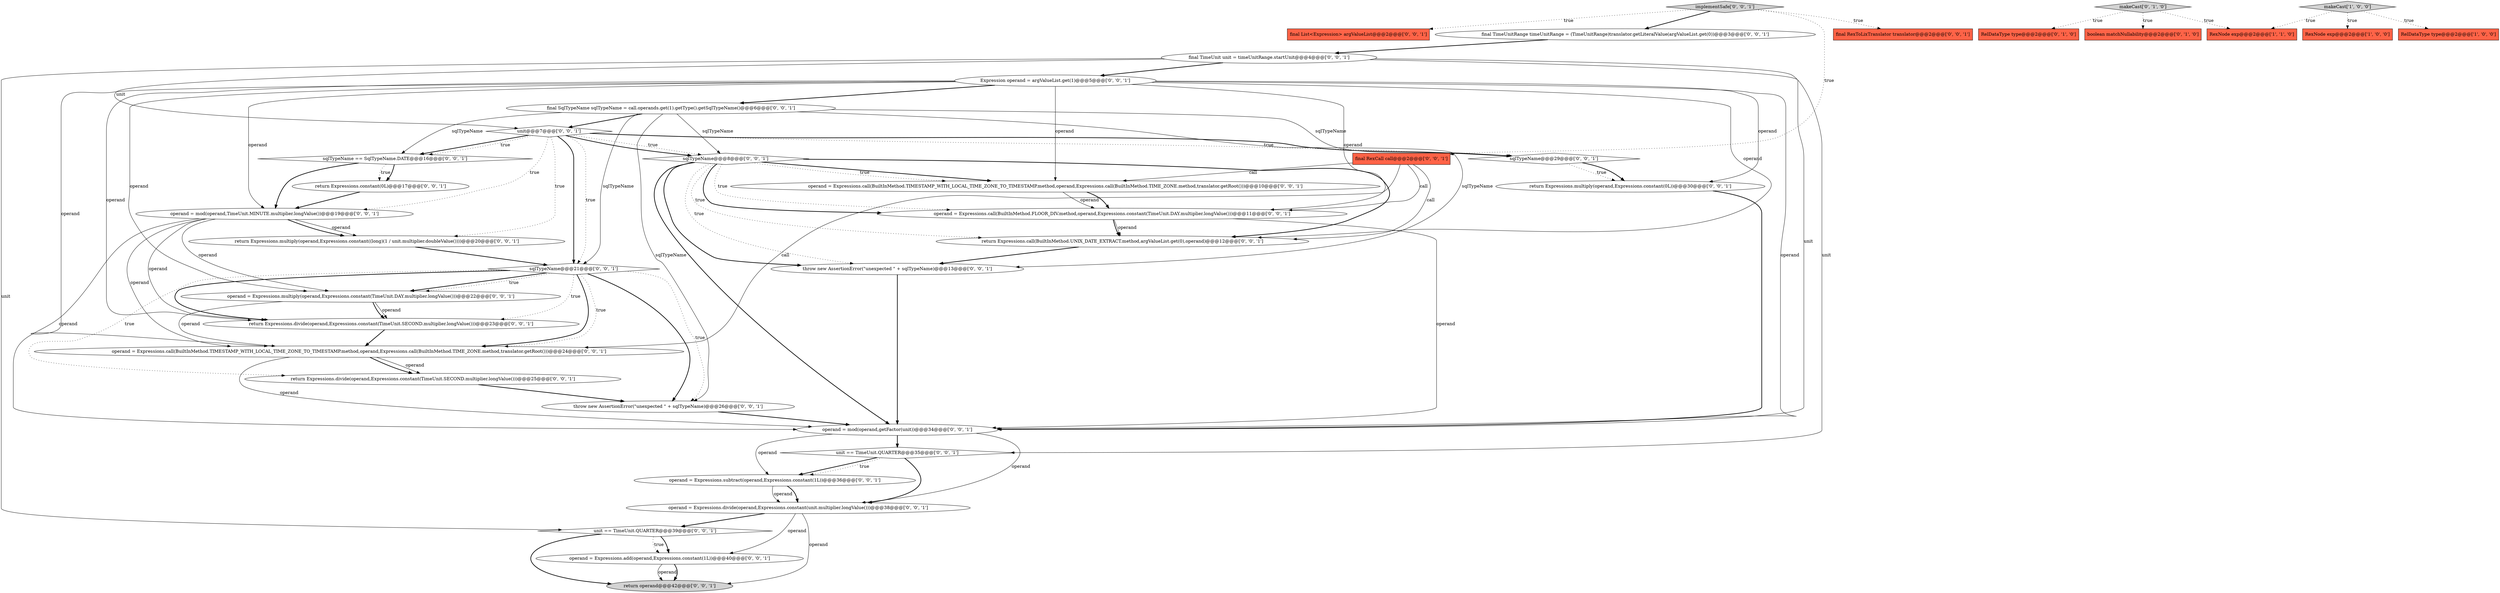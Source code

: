 digraph {
11 [style = filled, label = "implementSafe['0', '0', '1']", fillcolor = lightgray, shape = diamond image = "AAA0AAABBB3BBB"];
17 [style = filled, label = "sqlTypeName == SqlTypeName.DATE@@@16@@@['0', '0', '1']", fillcolor = white, shape = diamond image = "AAA0AAABBB3BBB"];
9 [style = filled, label = "throw new AssertionError(\"unexpected \" + sqlTypeName)@@@13@@@['0', '0', '1']", fillcolor = white, shape = ellipse image = "AAA0AAABBB3BBB"];
39 [style = filled, label = "operand = Expressions.call(BuiltInMethod.TIMESTAMP_WITH_LOCAL_TIME_ZONE_TO_TIMESTAMP.method,operand,Expressions.call(BuiltInMethod.TIME_ZONE.method,translator.getRoot()))@@@10@@@['0', '0', '1']", fillcolor = white, shape = ellipse image = "AAA0AAABBB3BBB"];
15 [style = filled, label = "return Expressions.call(BuiltInMethod.UNIX_DATE_EXTRACT.method,argValueList.get(0),operand)@@@12@@@['0', '0', '1']", fillcolor = white, shape = ellipse image = "AAA0AAABBB3BBB"];
7 [style = filled, label = "sqlTypeName@@@8@@@['0', '0', '1']", fillcolor = white, shape = diamond image = "AAA0AAABBB3BBB"];
30 [style = filled, label = "return Expressions.constant(0L)@@@17@@@['0', '0', '1']", fillcolor = white, shape = ellipse image = "AAA0AAABBB3BBB"];
37 [style = filled, label = "Expression operand = argValueList.get(1)@@@5@@@['0', '0', '1']", fillcolor = white, shape = ellipse image = "AAA0AAABBB3BBB"];
32 [style = filled, label = "sqlTypeName@@@29@@@['0', '0', '1']", fillcolor = white, shape = diamond image = "AAA0AAABBB3BBB"];
8 [style = filled, label = "final List<Expression> argValueList@@@2@@@['0', '0', '1']", fillcolor = tomato, shape = box image = "AAA0AAABBB3BBB"];
6 [style = filled, label = "RelDataType type@@@2@@@['0', '1', '0']", fillcolor = tomato, shape = box image = "AAA0AAABBB2BBB"];
1 [style = filled, label = "RexNode exp@@@2@@@['1', '0', '0']", fillcolor = tomato, shape = box image = "AAA0AAABBB1BBB"];
20 [style = filled, label = "operand = Expressions.subtract(operand,Expressions.constant(1L))@@@36@@@['0', '0', '1']", fillcolor = white, shape = ellipse image = "AAA0AAABBB3BBB"];
22 [style = filled, label = "final RexCall call@@@2@@@['0', '0', '1']", fillcolor = tomato, shape = box image = "AAA0AAABBB3BBB"];
16 [style = filled, label = "operand = Expressions.divide(operand,Expressions.constant(unit.multiplier.longValue()))@@@38@@@['0', '0', '1']", fillcolor = white, shape = ellipse image = "AAA0AAABBB3BBB"];
13 [style = filled, label = "return Expressions.divide(operand,Expressions.constant(TimeUnit.SECOND.multiplier.longValue()))@@@23@@@['0', '0', '1']", fillcolor = white, shape = ellipse image = "AAA0AAABBB3BBB"];
35 [style = filled, label = "unit == TimeUnit.QUARTER@@@39@@@['0', '0', '1']", fillcolor = white, shape = diamond image = "AAA0AAABBB3BBB"];
0 [style = filled, label = "RelDataType type@@@2@@@['1', '0', '0']", fillcolor = tomato, shape = box image = "AAA0AAABBB1BBB"];
33 [style = filled, label = "return operand@@@42@@@['0', '0', '1']", fillcolor = lightgray, shape = ellipse image = "AAA0AAABBB3BBB"];
28 [style = filled, label = "operand = mod(operand,getFactor(unit))@@@34@@@['0', '0', '1']", fillcolor = white, shape = ellipse image = "AAA0AAABBB3BBB"];
38 [style = filled, label = "operand = Expressions.call(BuiltInMethod.TIMESTAMP_WITH_LOCAL_TIME_ZONE_TO_TIMESTAMP.method,operand,Expressions.call(BuiltInMethod.TIME_ZONE.method,translator.getRoot()))@@@24@@@['0', '0', '1']", fillcolor = white, shape = ellipse image = "AAA0AAABBB3BBB"];
4 [style = filled, label = "boolean matchNullability@@@2@@@['0', '1', '0']", fillcolor = tomato, shape = box image = "AAA0AAABBB2BBB"];
10 [style = filled, label = "operand = Expressions.add(operand,Expressions.constant(1L))@@@40@@@['0', '0', '1']", fillcolor = white, shape = ellipse image = "AAA0AAABBB3BBB"];
26 [style = filled, label = "final TimeUnitRange timeUnitRange = (TimeUnitRange)translator.getLiteralValue(argValueList.get(0))@@@3@@@['0', '0', '1']", fillcolor = white, shape = ellipse image = "AAA0AAABBB3BBB"];
23 [style = filled, label = "return Expressions.multiply(operand,Expressions.constant((long)(1 / unit.multiplier.doubleValue())))@@@20@@@['0', '0', '1']", fillcolor = white, shape = ellipse image = "AAA0AAABBB3BBB"];
31 [style = filled, label = "throw new AssertionError(\"unexpected \" + sqlTypeName)@@@26@@@['0', '0', '1']", fillcolor = white, shape = ellipse image = "AAA0AAABBB3BBB"];
19 [style = filled, label = "sqlTypeName@@@21@@@['0', '0', '1']", fillcolor = white, shape = diamond image = "AAA0AAABBB3BBB"];
5 [style = filled, label = "makeCast['0', '1', '0']", fillcolor = lightgray, shape = diamond image = "AAA0AAABBB2BBB"];
21 [style = filled, label = "operand = mod(operand,TimeUnit.MINUTE.multiplier.longValue())@@@19@@@['0', '0', '1']", fillcolor = white, shape = ellipse image = "AAA0AAABBB3BBB"];
12 [style = filled, label = "unit == TimeUnit.QUARTER@@@35@@@['0', '0', '1']", fillcolor = white, shape = diamond image = "AAA0AAABBB3BBB"];
25 [style = filled, label = "return Expressions.divide(operand,Expressions.constant(TimeUnit.SECOND.multiplier.longValue()))@@@25@@@['0', '0', '1']", fillcolor = white, shape = ellipse image = "AAA0AAABBB3BBB"];
14 [style = filled, label = "return Expressions.multiply(operand,Expressions.constant(0L))@@@30@@@['0', '0', '1']", fillcolor = white, shape = ellipse image = "AAA0AAABBB3BBB"];
29 [style = filled, label = "final SqlTypeName sqlTypeName = call.operands.get(1).getType().getSqlTypeName()@@@6@@@['0', '0', '1']", fillcolor = white, shape = ellipse image = "AAA0AAABBB3BBB"];
27 [style = filled, label = "operand = Expressions.multiply(operand,Expressions.constant(TimeUnit.DAY.multiplier.longValue()))@@@22@@@['0', '0', '1']", fillcolor = white, shape = ellipse image = "AAA0AAABBB3BBB"];
24 [style = filled, label = "final TimeUnit unit = timeUnitRange.startUnit@@@4@@@['0', '0', '1']", fillcolor = white, shape = ellipse image = "AAA0AAABBB3BBB"];
3 [style = filled, label = "RexNode exp@@@2@@@['1', '1', '0']", fillcolor = tomato, shape = box image = "AAA0AAABBB1BBB"];
18 [style = filled, label = "final RexToLixTranslator translator@@@2@@@['0', '0', '1']", fillcolor = tomato, shape = box image = "AAA0AAABBB3BBB"];
34 [style = filled, label = "unit@@@7@@@['0', '0', '1']", fillcolor = white, shape = diamond image = "AAA0AAABBB3BBB"];
36 [style = filled, label = "operand = Expressions.call(BuiltInMethod.FLOOR_DIV.method,operand,Expressions.constant(TimeUnit.DAY.multiplier.longValue()))@@@11@@@['0', '0', '1']", fillcolor = white, shape = ellipse image = "AAA0AAABBB3BBB"];
2 [style = filled, label = "makeCast['1', '0', '0']", fillcolor = lightgray, shape = diamond image = "AAA0AAABBB1BBB"];
7->28 [style = bold, label=""];
35->33 [style = bold, label=""];
24->35 [style = solid, label="unit"];
30->21 [style = bold, label=""];
21->23 [style = solid, label="operand"];
17->21 [style = bold, label=""];
21->13 [style = solid, label="operand"];
37->14 [style = solid, label="operand"];
5->3 [style = dotted, label="true"];
36->15 [style = solid, label="operand"];
38->28 [style = solid, label="operand"];
5->4 [style = dotted, label="true"];
19->38 [style = bold, label=""];
19->38 [style = dotted, label="true"];
34->19 [style = dotted, label="true"];
13->38 [style = bold, label=""];
12->16 [style = bold, label=""];
19->27 [style = bold, label=""];
14->28 [style = bold, label=""];
7->36 [style = bold, label=""];
27->13 [style = solid, label="operand"];
39->36 [style = solid, label="operand"];
7->15 [style = dotted, label="true"];
34->23 [style = dotted, label="true"];
34->7 [style = dotted, label="true"];
37->38 [style = solid, label="operand"];
37->36 [style = solid, label="operand"];
37->13 [style = solid, label="operand"];
29->7 [style = solid, label="sqlTypeName"];
9->28 [style = bold, label=""];
16->35 [style = bold, label=""];
38->25 [style = bold, label=""];
26->24 [style = bold, label=""];
24->37 [style = bold, label=""];
2->3 [style = dotted, label="true"];
15->9 [style = bold, label=""];
20->16 [style = bold, label=""];
24->12 [style = solid, label="unit"];
7->9 [style = bold, label=""];
11->26 [style = bold, label=""];
32->14 [style = dotted, label="true"];
22->39 [style = solid, label="call"];
34->17 [style = bold, label=""];
37->28 [style = solid, label="operand"];
39->36 [style = bold, label=""];
2->1 [style = dotted, label="true"];
7->39 [style = bold, label=""];
12->20 [style = bold, label=""];
37->15 [style = solid, label="operand"];
17->30 [style = dotted, label="true"];
37->27 [style = solid, label="operand"];
31->28 [style = bold, label=""];
16->33 [style = solid, label="operand"];
21->38 [style = solid, label="operand"];
22->38 [style = solid, label="call"];
29->9 [style = solid, label="sqlTypeName"];
34->7 [style = bold, label=""];
16->10 [style = solid, label="operand"];
32->14 [style = bold, label=""];
36->28 [style = solid, label="operand"];
35->10 [style = bold, label=""];
19->13 [style = bold, label=""];
37->29 [style = bold, label=""];
10->33 [style = solid, label="operand"];
7->36 [style = dotted, label="true"];
27->38 [style = solid, label="operand"];
35->10 [style = dotted, label="true"];
19->25 [style = dotted, label="true"];
25->31 [style = bold, label=""];
29->32 [style = solid, label="sqlTypeName"];
7->39 [style = dotted, label="true"];
7->15 [style = bold, label=""];
29->19 [style = solid, label="sqlTypeName"];
17->30 [style = bold, label=""];
29->17 [style = solid, label="sqlTypeName"];
37->21 [style = solid, label="operand"];
28->20 [style = solid, label="operand"];
20->16 [style = solid, label="operand"];
19->13 [style = dotted, label="true"];
23->19 [style = bold, label=""];
28->12 [style = bold, label=""];
22->36 [style = solid, label="call"];
36->15 [style = bold, label=""];
27->13 [style = bold, label=""];
28->16 [style = solid, label="operand"];
29->31 [style = solid, label="sqlTypeName"];
24->34 [style = solid, label="unit"];
37->39 [style = solid, label="operand"];
12->20 [style = dotted, label="true"];
7->9 [style = dotted, label="true"];
19->31 [style = dotted, label="true"];
22->15 [style = solid, label="call"];
5->6 [style = dotted, label="true"];
29->34 [style = bold, label=""];
11->8 [style = dotted, label="true"];
21->28 [style = solid, label="operand"];
34->32 [style = dotted, label="true"];
24->28 [style = solid, label="unit"];
34->17 [style = dotted, label="true"];
11->18 [style = dotted, label="true"];
21->27 [style = solid, label="operand"];
2->0 [style = dotted, label="true"];
19->31 [style = bold, label=""];
34->21 [style = dotted, label="true"];
11->22 [style = dotted, label="true"];
34->19 [style = bold, label=""];
21->23 [style = bold, label=""];
10->33 [style = bold, label=""];
19->27 [style = dotted, label="true"];
34->32 [style = bold, label=""];
38->25 [style = solid, label="operand"];
}
